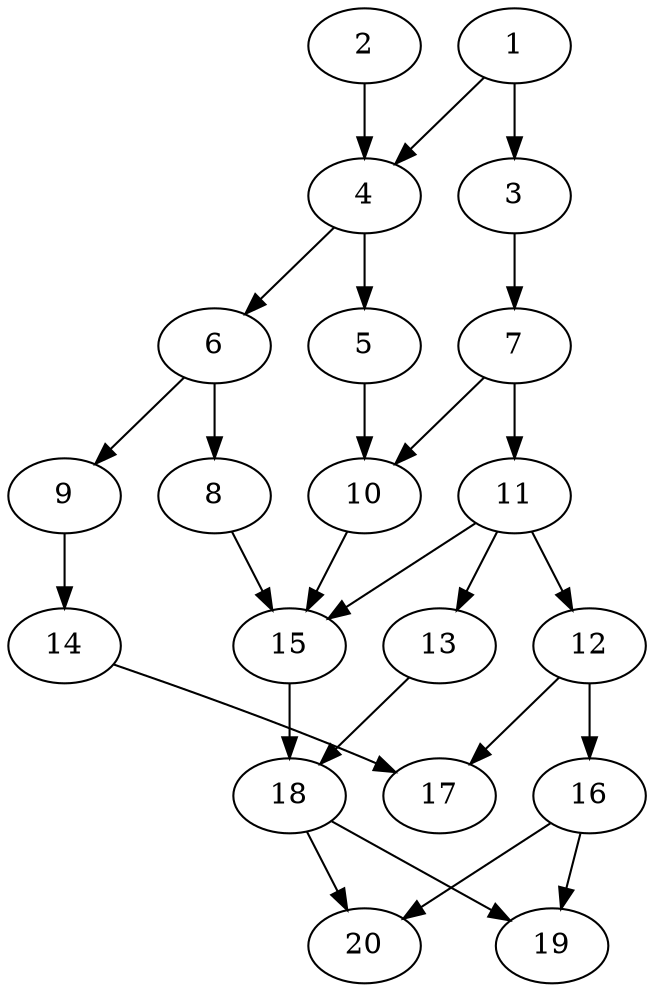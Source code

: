 // DAG automatically generated by daggen at Tue Aug  6 16:20:30 2019
// ./daggen --dot -n 20 --ccr 0.3 --fat 0.4 --regular 0.5 --density 0.6 --mindata 5242880 --maxdata 52428800 
digraph G {
  1 [size="49165653", alpha="0.00", expect_size="14749696"] 
  1 -> 3 [size ="14749696"]
  1 -> 4 [size ="14749696"]
  2 [size="44537173", alpha="0.09", expect_size="13361152"] 
  2 -> 4 [size ="13361152"]
  3 [size="137878187", alpha="0.02", expect_size="41363456"] 
  3 -> 7 [size ="41363456"]
  4 [size="66034347", alpha="0.06", expect_size="19810304"] 
  4 -> 5 [size ="19810304"]
  4 -> 6 [size ="19810304"]
  5 [size="102379520", alpha="0.13", expect_size="30713856"] 
  5 -> 10 [size ="30713856"]
  6 [size="126996480", alpha="0.08", expect_size="38098944"] 
  6 -> 8 [size ="38098944"]
  6 -> 9 [size ="38098944"]
  7 [size="157327360", alpha="0.04", expect_size="47198208"] 
  7 -> 10 [size ="47198208"]
  7 -> 11 [size ="47198208"]
  8 [size="115251200", alpha="0.10", expect_size="34575360"] 
  8 -> 15 [size ="34575360"]
  9 [size="170164907", alpha="0.02", expect_size="51049472"] 
  9 -> 14 [size ="51049472"]
  10 [size="150787413", alpha="0.14", expect_size="45236224"] 
  10 -> 15 [size ="45236224"]
  11 [size="40164693", alpha="0.16", expect_size="12049408"] 
  11 -> 12 [size ="12049408"]
  11 -> 13 [size ="12049408"]
  11 -> 15 [size ="12049408"]
  12 [size="40536747", alpha="0.09", expect_size="12161024"] 
  12 -> 16 [size ="12161024"]
  12 -> 17 [size ="12161024"]
  13 [size="114490027", alpha="0.18", expect_size="34347008"] 
  13 -> 18 [size ="34347008"]
  14 [size="131406507", alpha="0.05", expect_size="39421952"] 
  14 -> 17 [size ="39421952"]
  15 [size="18769920", alpha="0.06", expect_size="5630976"] 
  15 -> 18 [size ="5630976"]
  16 [size="123009707", alpha="0.16", expect_size="36902912"] 
  16 -> 19 [size ="36902912"]
  16 -> 20 [size ="36902912"]
  17 [size="28866560", alpha="0.19", expect_size="8659968"] 
  18 [size="61552640", alpha="0.09", expect_size="18465792"] 
  18 -> 19 [size ="18465792"]
  18 -> 20 [size ="18465792"]
  19 [size="140185600", alpha="0.10", expect_size="42055680"] 
  20 [size="158979413", alpha="0.08", expect_size="47693824"] 
}

